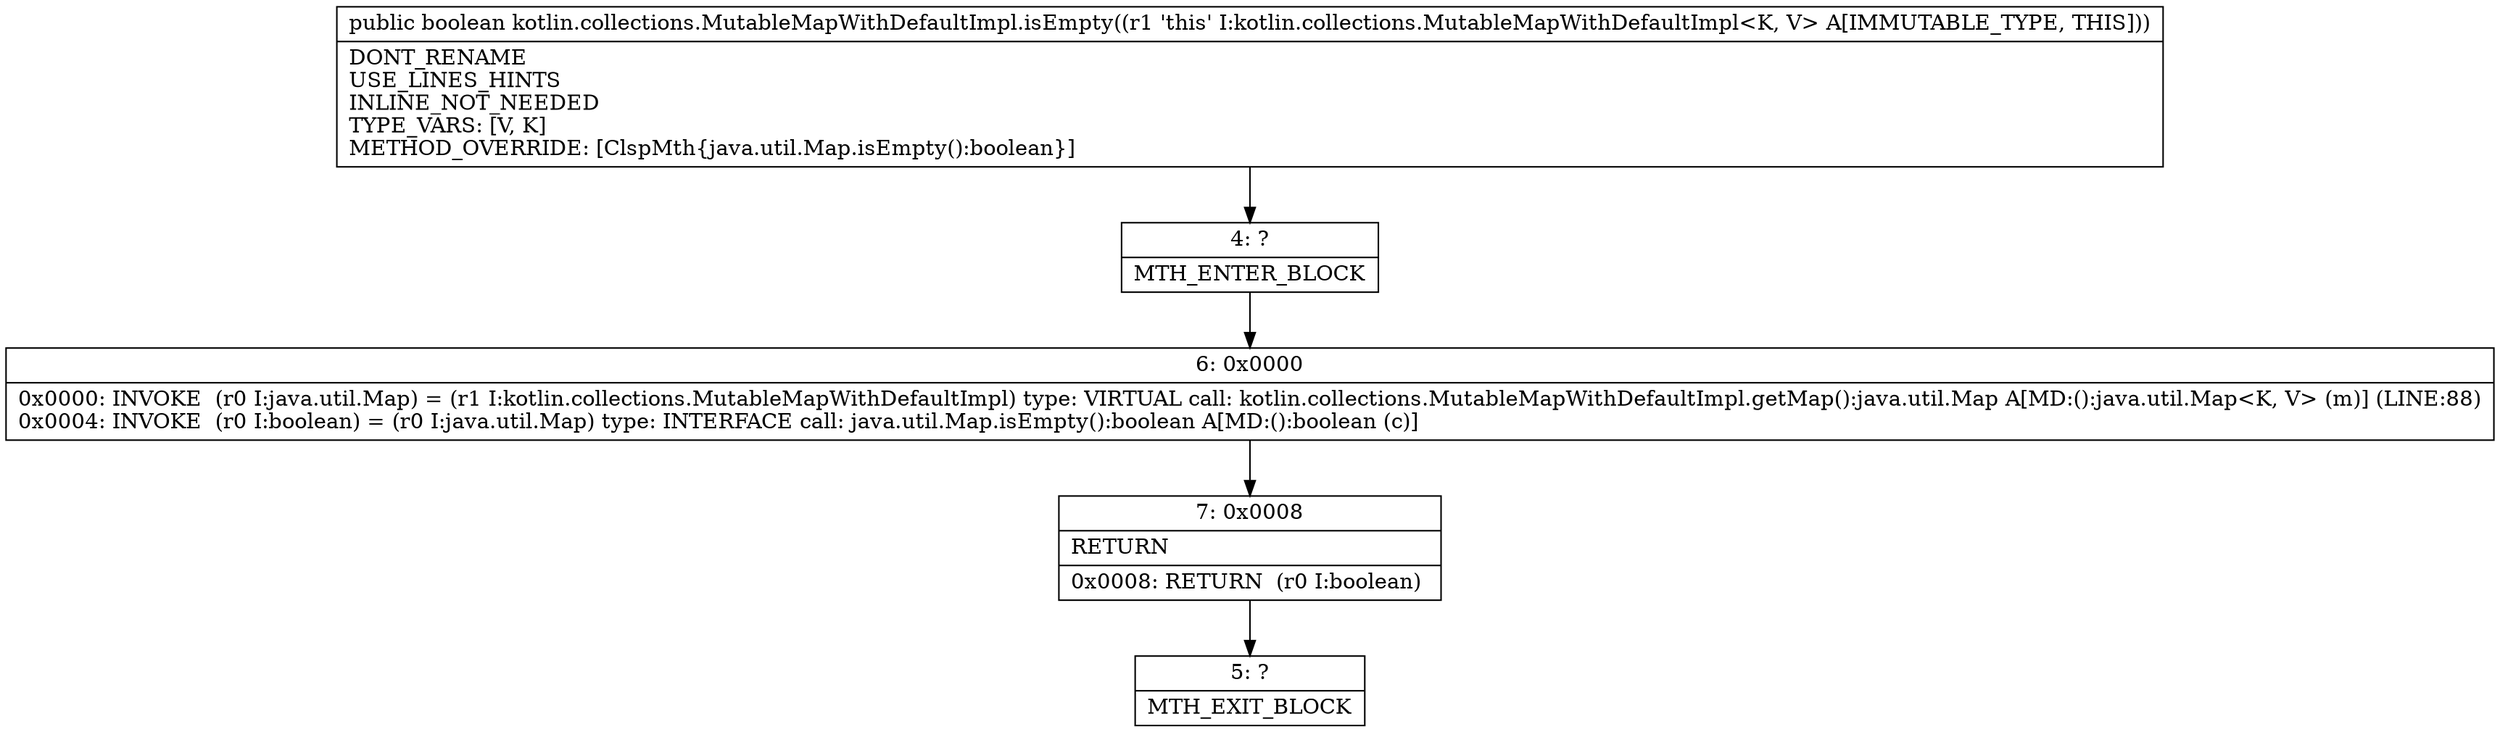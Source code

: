 digraph "CFG forkotlin.collections.MutableMapWithDefaultImpl.isEmpty()Z" {
Node_4 [shape=record,label="{4\:\ ?|MTH_ENTER_BLOCK\l}"];
Node_6 [shape=record,label="{6\:\ 0x0000|0x0000: INVOKE  (r0 I:java.util.Map) = (r1 I:kotlin.collections.MutableMapWithDefaultImpl) type: VIRTUAL call: kotlin.collections.MutableMapWithDefaultImpl.getMap():java.util.Map A[MD:():java.util.Map\<K, V\> (m)] (LINE:88)\l0x0004: INVOKE  (r0 I:boolean) = (r0 I:java.util.Map) type: INTERFACE call: java.util.Map.isEmpty():boolean A[MD:():boolean (c)]\l}"];
Node_7 [shape=record,label="{7\:\ 0x0008|RETURN\l|0x0008: RETURN  (r0 I:boolean) \l}"];
Node_5 [shape=record,label="{5\:\ ?|MTH_EXIT_BLOCK\l}"];
MethodNode[shape=record,label="{public boolean kotlin.collections.MutableMapWithDefaultImpl.isEmpty((r1 'this' I:kotlin.collections.MutableMapWithDefaultImpl\<K, V\> A[IMMUTABLE_TYPE, THIS]))  | DONT_RENAME\lUSE_LINES_HINTS\lINLINE_NOT_NEEDED\lTYPE_VARS: [V, K]\lMETHOD_OVERRIDE: [ClspMth\{java.util.Map.isEmpty():boolean\}]\l}"];
MethodNode -> Node_4;Node_4 -> Node_6;
Node_6 -> Node_7;
Node_7 -> Node_5;
}


